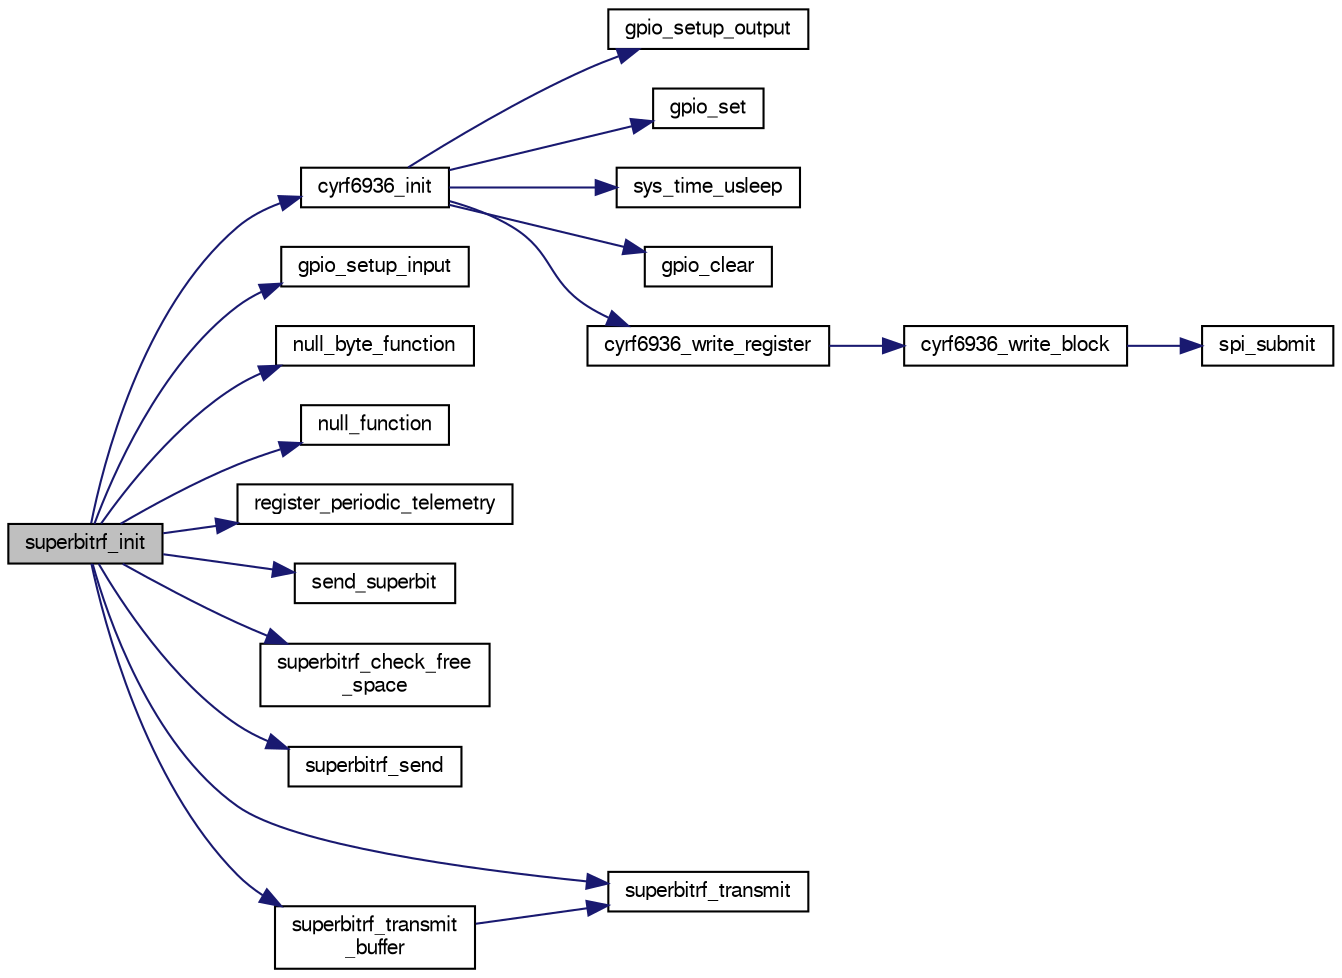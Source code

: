 digraph "superbitrf_init"
{
  edge [fontname="FreeSans",fontsize="10",labelfontname="FreeSans",labelfontsize="10"];
  node [fontname="FreeSans",fontsize="10",shape=record];
  rankdir="LR";
  Node1 [label="superbitrf_init",height=0.2,width=0.4,color="black", fillcolor="grey75", style="filled", fontcolor="black"];
  Node1 -> Node2 [color="midnightblue",fontsize="10",style="solid",fontname="FreeSans"];
  Node2 [label="cyrf6936_init",height=0.2,width=0.4,color="black", fillcolor="white", style="filled",URL="$cyrf6936_8c.html#a27414d1e4d63182c97357b576f05b37d",tooltip="Initializing the cyrf chip. "];
  Node2 -> Node3 [color="midnightblue",fontsize="10",style="solid",fontname="FreeSans"];
  Node3 [label="gpio_setup_output",height=0.2,width=0.4,color="black", fillcolor="white", style="filled",URL="$chibios_2mcu__periph_2gpio__arch_8c.html#a614c4a447f1e43381d92c682ac3b953f",tooltip="Setup one or more pins of the given GPIO port as outputs. "];
  Node2 -> Node4 [color="midnightblue",fontsize="10",style="solid",fontname="FreeSans"];
  Node4 [label="gpio_set",height=0.2,width=0.4,color="black", fillcolor="white", style="filled",URL="$chibios_2mcu__periph_2gpio__arch_8h.html#a0da8ef247730680b4ffa595d11069051",tooltip="Set a gpio output to high level. "];
  Node2 -> Node5 [color="midnightblue",fontsize="10",style="solid",fontname="FreeSans"];
  Node5 [label="sys_time_usleep",height=0.2,width=0.4,color="black", fillcolor="white", style="filled",URL="$chibios_2mcu__periph_2sys__time__arch_8c.html#a74db3eed857f9c53bb67db256c12bc83",tooltip="sys_time_usleep(uint32_t us) "];
  Node2 -> Node6 [color="midnightblue",fontsize="10",style="solid",fontname="FreeSans"];
  Node6 [label="gpio_clear",height=0.2,width=0.4,color="black", fillcolor="white", style="filled",URL="$chibios_2mcu__periph_2gpio__arch_8h.html#a302a5c9e7203669d0b9db8a2952fe009",tooltip="Clear a gpio output to low level. "];
  Node2 -> Node7 [color="midnightblue",fontsize="10",style="solid",fontname="FreeSans"];
  Node7 [label="cyrf6936_write_register",height=0.2,width=0.4,color="black", fillcolor="white", style="filled",URL="$cyrf6936_8c.html#a7dbf6c94dc4d29bc1c8a46b797e745e8",tooltip="Write a byte to a register. "];
  Node7 -> Node8 [color="midnightblue",fontsize="10",style="solid",fontname="FreeSans"];
  Node8 [label="cyrf6936_write_block",height=0.2,width=0.4,color="black", fillcolor="white", style="filled",URL="$cyrf6936_8c.html#add9d028cf1928e8ef15d28e43a952a4b",tooltip="Write multiple bytes to a register. "];
  Node8 -> Node9 [color="midnightblue",fontsize="10",style="solid",fontname="FreeSans"];
  Node9 [label="spi_submit",height=0.2,width=0.4,color="black", fillcolor="white", style="filled",URL="$group__spi.html#ga5d383931766cb373ebad0b8bc26d439d",tooltip="Submit SPI transaction. "];
  Node1 -> Node10 [color="midnightblue",fontsize="10",style="solid",fontname="FreeSans"];
  Node10 [label="gpio_setup_input",height=0.2,width=0.4,color="black", fillcolor="white", style="filled",URL="$chibios_2mcu__periph_2gpio__arch_8c.html#ae7d0172a824f41338c10872b96cc541b",tooltip="Setup one or more pins of the given GPIO port as inputs. "];
  Node1 -> Node11 [color="midnightblue",fontsize="10",style="solid",fontname="FreeSans"];
  Node11 [label="null_byte_function",height=0.2,width=0.4,color="black", fillcolor="white", style="filled",URL="$modules_2datalink_2superbitrf_8c.html#a85466bd720c4b4526b51ee2a42501e49"];
  Node1 -> Node12 [color="midnightblue",fontsize="10",style="solid",fontname="FreeSans"];
  Node12 [label="null_function",height=0.2,width=0.4,color="black", fillcolor="white", style="filled",URL="$modules_2datalink_2superbitrf_8c.html#a8f4467bfe6fde05aa3f86bc87c6aa13f"];
  Node1 -> Node13 [color="midnightblue",fontsize="10",style="solid",fontname="FreeSans"];
  Node13 [label="register_periodic_telemetry",height=0.2,width=0.4,color="black", fillcolor="white", style="filled",URL="$telemetry_8c.html#a8b8cf43739f06c54d16370c141b541a0",tooltip="Register a telemetry callback function. "];
  Node1 -> Node14 [color="midnightblue",fontsize="10",style="solid",fontname="FreeSans"];
  Node14 [label="send_superbit",height=0.2,width=0.4,color="black", fillcolor="white", style="filled",URL="$modules_2datalink_2superbitrf_8c.html#ac3d60cdf3bfba959b6f27342e99aa3b7"];
  Node1 -> Node15 [color="midnightblue",fontsize="10",style="solid",fontname="FreeSans"];
  Node15 [label="superbitrf_check_free\l_space",height=0.2,width=0.4,color="black", fillcolor="white", style="filled",URL="$modules_2datalink_2superbitrf_8c.html#abefd806148689ae7eddc86cf9d0e9d21"];
  Node1 -> Node16 [color="midnightblue",fontsize="10",style="solid",fontname="FreeSans"];
  Node16 [label="superbitrf_send",height=0.2,width=0.4,color="black", fillcolor="white", style="filled",URL="$modules_2datalink_2superbitrf_8c.html#a55bb749aa2af532e0b87f7a01d9a6888"];
  Node1 -> Node17 [color="midnightblue",fontsize="10",style="solid",fontname="FreeSans"];
  Node17 [label="superbitrf_transmit",height=0.2,width=0.4,color="black", fillcolor="white", style="filled",URL="$modules_2datalink_2superbitrf_8c.html#ade7ef70ed43ea8f759a330486554d623"];
  Node1 -> Node18 [color="midnightblue",fontsize="10",style="solid",fontname="FreeSans"];
  Node18 [label="superbitrf_transmit\l_buffer",height=0.2,width=0.4,color="black", fillcolor="white", style="filled",URL="$modules_2datalink_2superbitrf_8c.html#a00d1177de3911f3af7caa59f1b50298f"];
  Node18 -> Node17 [color="midnightblue",fontsize="10",style="solid",fontname="FreeSans"];
}
